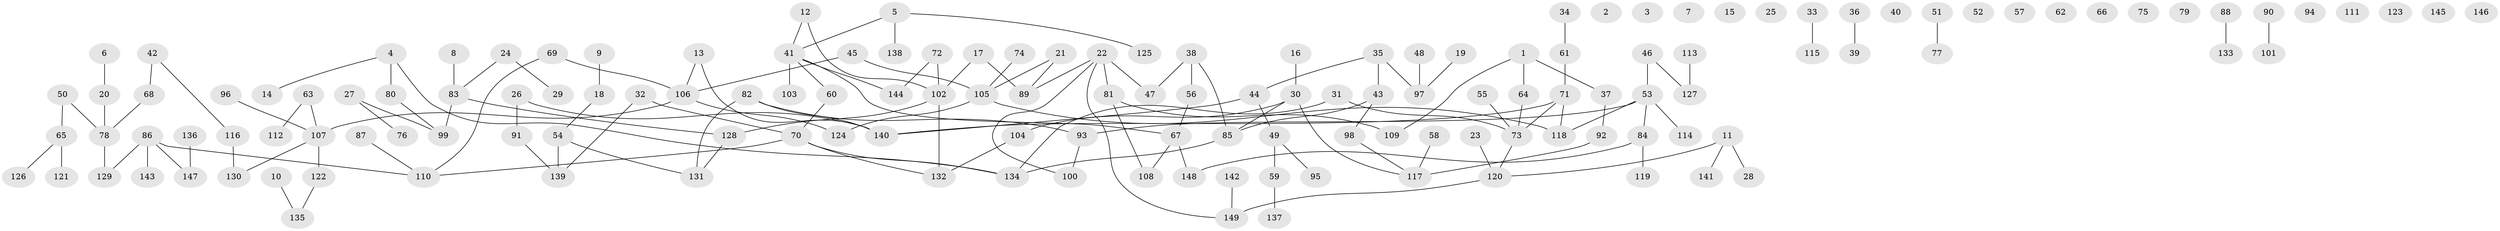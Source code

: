 // Generated by graph-tools (version 1.1) at 2025/49/03/09/25 03:49:14]
// undirected, 149 vertices, 149 edges
graph export_dot {
graph [start="1"]
  node [color=gray90,style=filled];
  1;
  2;
  3;
  4;
  5;
  6;
  7;
  8;
  9;
  10;
  11;
  12;
  13;
  14;
  15;
  16;
  17;
  18;
  19;
  20;
  21;
  22;
  23;
  24;
  25;
  26;
  27;
  28;
  29;
  30;
  31;
  32;
  33;
  34;
  35;
  36;
  37;
  38;
  39;
  40;
  41;
  42;
  43;
  44;
  45;
  46;
  47;
  48;
  49;
  50;
  51;
  52;
  53;
  54;
  55;
  56;
  57;
  58;
  59;
  60;
  61;
  62;
  63;
  64;
  65;
  66;
  67;
  68;
  69;
  70;
  71;
  72;
  73;
  74;
  75;
  76;
  77;
  78;
  79;
  80;
  81;
  82;
  83;
  84;
  85;
  86;
  87;
  88;
  89;
  90;
  91;
  92;
  93;
  94;
  95;
  96;
  97;
  98;
  99;
  100;
  101;
  102;
  103;
  104;
  105;
  106;
  107;
  108;
  109;
  110;
  111;
  112;
  113;
  114;
  115;
  116;
  117;
  118;
  119;
  120;
  121;
  122;
  123;
  124;
  125;
  126;
  127;
  128;
  129;
  130;
  131;
  132;
  133;
  134;
  135;
  136;
  137;
  138;
  139;
  140;
  141;
  142;
  143;
  144;
  145;
  146;
  147;
  148;
  149;
  1 -- 37;
  1 -- 64;
  1 -- 109;
  4 -- 14;
  4 -- 80;
  4 -- 134;
  5 -- 41;
  5 -- 125;
  5 -- 138;
  6 -- 20;
  8 -- 83;
  9 -- 18;
  10 -- 135;
  11 -- 28;
  11 -- 120;
  11 -- 141;
  12 -- 41;
  12 -- 102;
  13 -- 106;
  13 -- 140;
  16 -- 30;
  17 -- 89;
  17 -- 102;
  18 -- 54;
  19 -- 97;
  20 -- 78;
  21 -- 89;
  21 -- 105;
  22 -- 47;
  22 -- 81;
  22 -- 89;
  22 -- 100;
  22 -- 149;
  23 -- 120;
  24 -- 29;
  24 -- 83;
  26 -- 91;
  26 -- 140;
  27 -- 76;
  27 -- 99;
  30 -- 85;
  30 -- 104;
  30 -- 117;
  31 -- 73;
  31 -- 134;
  32 -- 70;
  32 -- 139;
  33 -- 115;
  34 -- 61;
  35 -- 43;
  35 -- 44;
  35 -- 97;
  36 -- 39;
  37 -- 92;
  38 -- 47;
  38 -- 56;
  38 -- 85;
  41 -- 60;
  41 -- 67;
  41 -- 103;
  41 -- 144;
  42 -- 68;
  42 -- 116;
  43 -- 85;
  43 -- 98;
  44 -- 49;
  44 -- 140;
  45 -- 105;
  45 -- 106;
  46 -- 53;
  46 -- 127;
  48 -- 97;
  49 -- 59;
  49 -- 95;
  50 -- 65;
  50 -- 78;
  51 -- 77;
  53 -- 84;
  53 -- 93;
  53 -- 114;
  53 -- 118;
  54 -- 131;
  54 -- 139;
  55 -- 73;
  56 -- 67;
  58 -- 117;
  59 -- 137;
  60 -- 70;
  61 -- 71;
  63 -- 107;
  63 -- 112;
  64 -- 73;
  65 -- 121;
  65 -- 126;
  67 -- 108;
  67 -- 148;
  68 -- 78;
  69 -- 106;
  69 -- 110;
  70 -- 110;
  70 -- 132;
  70 -- 134;
  71 -- 73;
  71 -- 118;
  71 -- 140;
  72 -- 102;
  72 -- 144;
  73 -- 120;
  74 -- 105;
  78 -- 129;
  80 -- 99;
  81 -- 108;
  81 -- 109;
  82 -- 93;
  82 -- 131;
  82 -- 140;
  83 -- 99;
  83 -- 128;
  84 -- 119;
  84 -- 148;
  85 -- 134;
  86 -- 110;
  86 -- 129;
  86 -- 143;
  86 -- 147;
  87 -- 110;
  88 -- 133;
  90 -- 101;
  91 -- 139;
  92 -- 117;
  93 -- 100;
  96 -- 107;
  98 -- 117;
  102 -- 128;
  102 -- 132;
  104 -- 132;
  105 -- 118;
  105 -- 124;
  106 -- 107;
  106 -- 124;
  107 -- 122;
  107 -- 130;
  113 -- 127;
  116 -- 130;
  120 -- 149;
  122 -- 135;
  128 -- 131;
  136 -- 147;
  142 -- 149;
}
